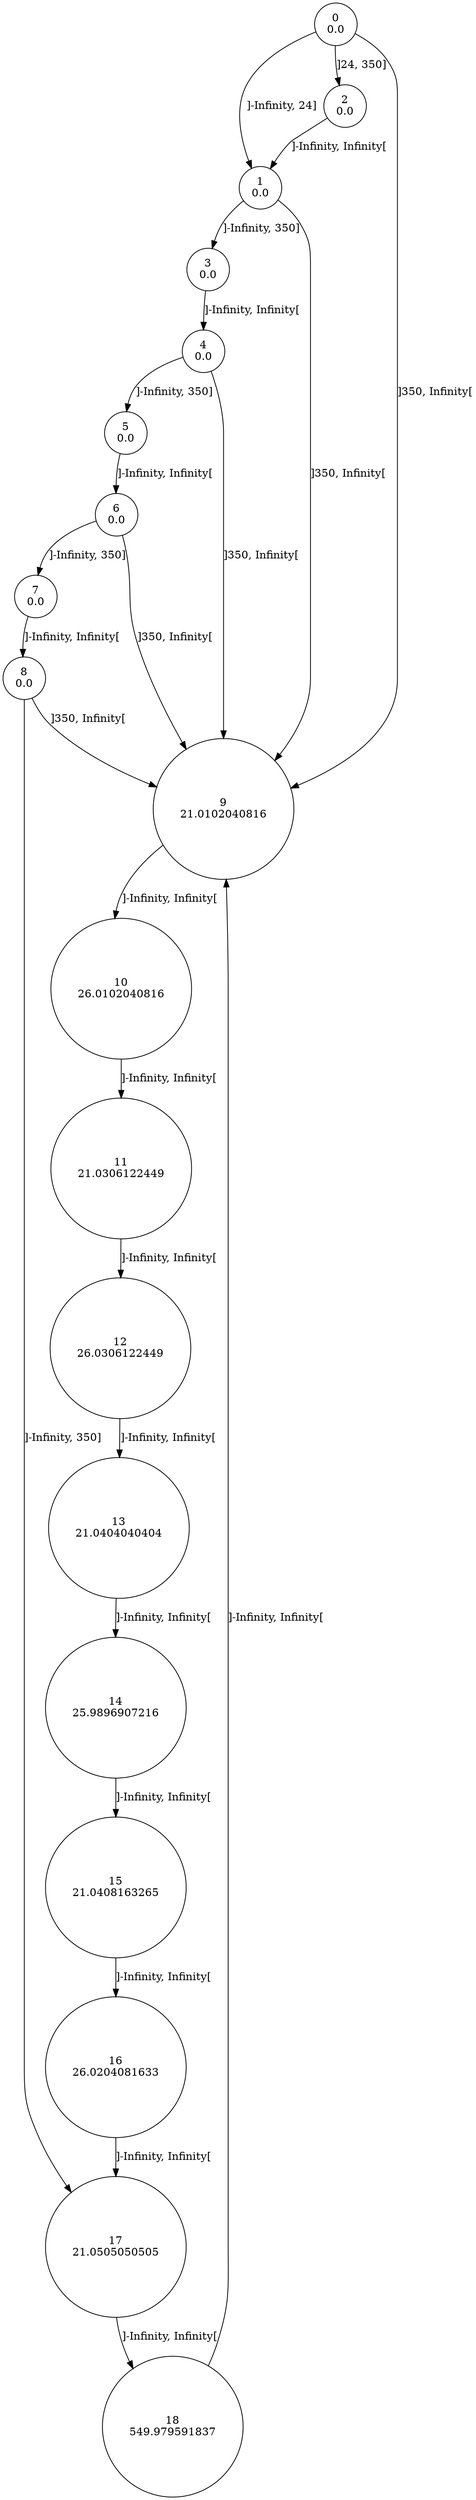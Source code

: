 digraph a {
0 [shape=circle, label="0\n0.0"];
	0 -> 1 [label="]-Infinity, 24]"];
	0 -> 2 [label="]24, 350]"];
	0 -> 9 [label="]350, Infinity["];
1 [shape=circle, label="1\n0.0"];
	1 -> 3 [label="]-Infinity, 350]"];
	1 -> 9 [label="]350, Infinity["];
2 [shape=circle, label="2\n0.0"];
	2 -> 1 [label="]-Infinity, Infinity["];
3 [shape=circle, label="3\n0.0"];
	3 -> 4 [label="]-Infinity, Infinity["];
4 [shape=circle, label="4\n0.0"];
	4 -> 5 [label="]-Infinity, 350]"];
	4 -> 9 [label="]350, Infinity["];
5 [shape=circle, label="5\n0.0"];
	5 -> 6 [label="]-Infinity, Infinity["];
6 [shape=circle, label="6\n0.0"];
	6 -> 7 [label="]-Infinity, 350]"];
	6 -> 9 [label="]350, Infinity["];
7 [shape=circle, label="7\n0.0"];
	7 -> 8 [label="]-Infinity, Infinity["];
8 [shape=circle, label="8\n0.0"];
	8 -> 17 [label="]-Infinity, 350]"];
	8 -> 9 [label="]350, Infinity["];
9 [shape=circle, label="9\n21.0102040816"];
	9 -> 10 [label="]-Infinity, Infinity["];
10 [shape=circle, label="10\n26.0102040816"];
	10 -> 11 [label="]-Infinity, Infinity["];
11 [shape=circle, label="11\n21.0306122449"];
	11 -> 12 [label="]-Infinity, Infinity["];
12 [shape=circle, label="12\n26.0306122449"];
	12 -> 13 [label="]-Infinity, Infinity["];
13 [shape=circle, label="13\n21.0404040404"];
	13 -> 14 [label="]-Infinity, Infinity["];
14 [shape=circle, label="14\n25.9896907216"];
	14 -> 15 [label="]-Infinity, Infinity["];
15 [shape=circle, label="15\n21.0408163265"];
	15 -> 16 [label="]-Infinity, Infinity["];
16 [shape=circle, label="16\n26.0204081633"];
	16 -> 17 [label="]-Infinity, Infinity["];
17 [shape=circle, label="17\n21.0505050505"];
	17 -> 18 [label="]-Infinity, Infinity["];
18 [shape=circle, label="18\n549.979591837"];
	18 -> 9 [label="]-Infinity, Infinity["];
}